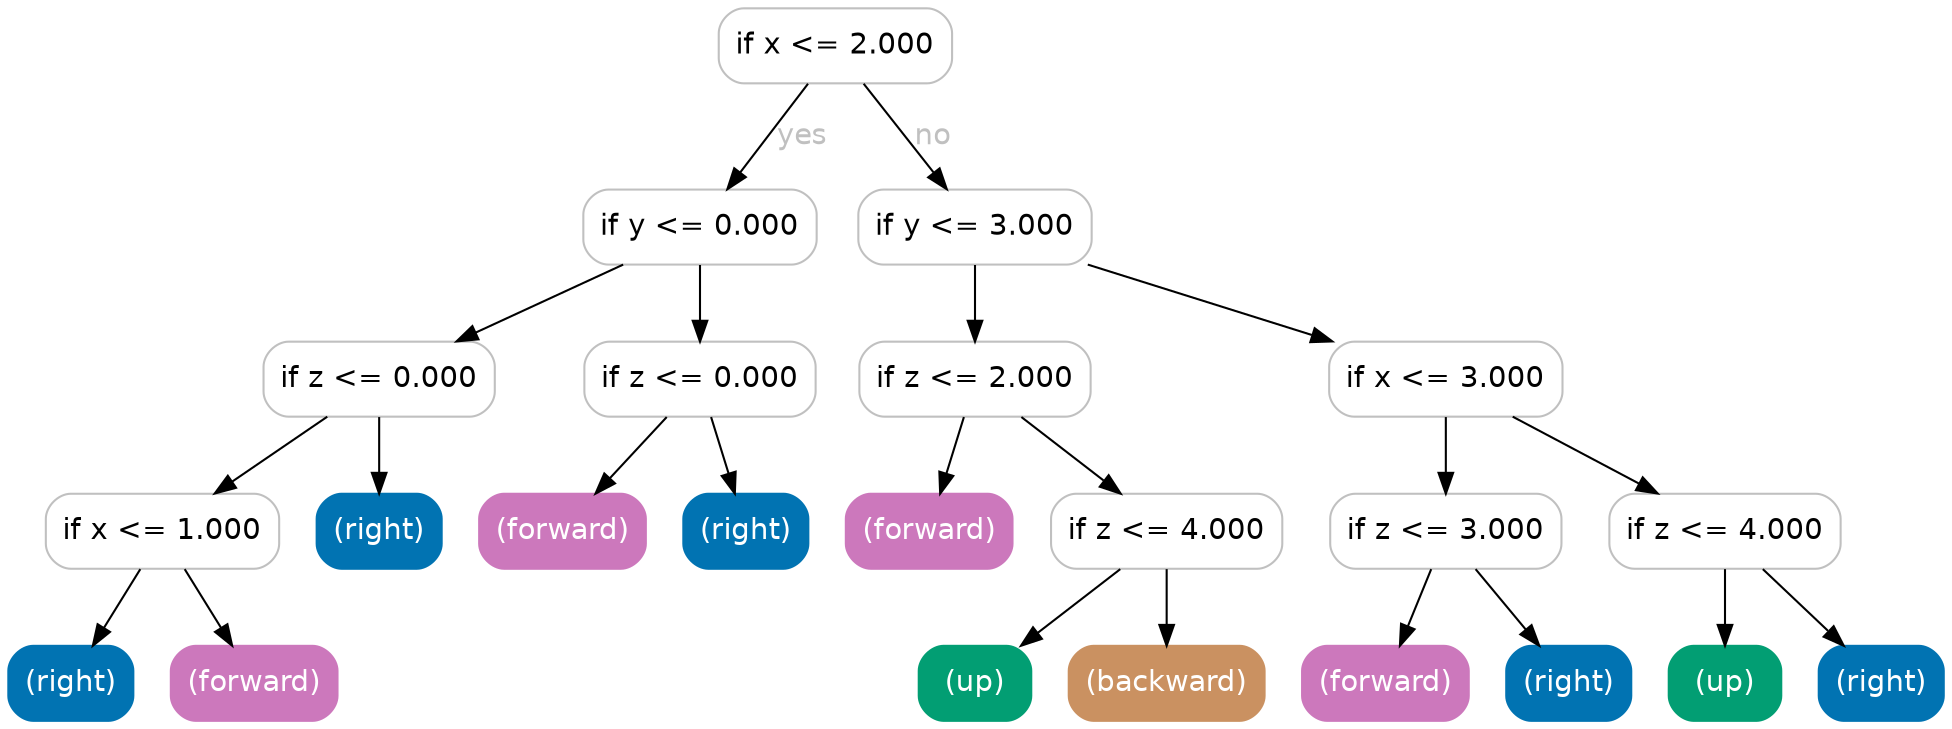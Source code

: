 digraph Tree {
	graph [bb="0,0,929,342"];
	node [color=gray,
		fillcolor=white,
		fontname=helvetica,
		label="\N",
		shape=box,
		style="filled, rounded"
	];
	edge [fontname=helvetica];
	0	[height=0.5,
		label="if x <= 2.000",
		pos="397,324",
		width=1.5556];
	1	[height=0.5,
		label="if y <= 0.000",
		pos="332,237",
		width=1.5556];
	0 -> 1	[fontcolor=gray,
		label=yes,
		lp="381.5,280.5",
		pos="e,345.13,255.18 383.85,305.8 374.51,293.59 361.82,276.99 351.33,263.28"];
	10	[height=0.5,
		label="if y <= 3.000",
		pos="464,237",
		width=1.5556];
	0 -> 10	[fontcolor=gray,
		label=no,
		lp="444,280.5",
		pos="e,450.46,255.18 410.56,305.8 420.18,293.59 433.27,276.99 444.08,263.28"];
	2	[height=0.5,
		label="if z <= 0.000",
		pos="178,164",
		width=1.5417];
	1 -> 2	[fontcolor=gray,
		pos="e,215.12,182.11 295.11,218.99 273.84,209.19 246.9,196.77 224.22,186.31"];
	7	[height=0.5,
		label="if z <= 0.000",
		pos="332,164",
		width=1.5417];
	1 -> 7	[fontcolor=gray,
		pos="e,332,182.03 332,218.81 332,210.79 332,201.05 332,192.07"];
	3	[height=0.5,
		label="if x <= 1.000",
		pos="74,91",
		width=1.5556];
	2 -> 3	[fontcolor=gray,
		pos="e,99.068,109.11 153.09,145.99 139.43,136.67 122.3,124.97 107.48,114.86"];
	6	[color="#0173b2",
		fillcolor="#0173b2",
		fontcolor=white,
		height=0.5,
		label="(right)",
		pos="178,91",
		width=0.83333];
	2 -> 6	[fontcolor=gray,
		pos="e,178,109.03 178,145.81 178,137.79 178,128.05 178,119.07"];
	4	[color="#0173b2",
		fillcolor="#0173b2",
		fontcolor=white,
		height=0.5,
		label="(right)",
		pos="30,18",
		width=0.83333];
	3 -> 4	[fontcolor=gray,
		pos="e,40.553,36.029 63.349,72.813 58.106,64.353 51.68,53.984 45.873,44.612"];
	5	[color="#cc78bc",
		fillcolor="#cc78bc",
		fontcolor=white,
		height=0.5,
		label="(forward)",
		pos="118,18",
		width=1.1111];
	3 -> 5	[fontcolor=gray,
		pos="e,107.45,36.029 84.651,72.813 89.894,64.353 96.32,53.984 102.13,44.612"];
	8	[color="#cc78bc",
		fillcolor="#cc78bc",
		fontcolor=white,
		height=0.5,
		label="(forward)",
		pos="266,91",
		width=1.1111];
	7 -> 8	[fontcolor=gray,
		pos="e,281.83,109.03 316.02,145.81 307.84,137 297.72,126.13 288.74,116.46"];
	9	[color="#0173b2",
		fillcolor="#0173b2",
		fontcolor=white,
		height=0.5,
		label="(right)",
		pos="354,91",
		width=0.83333];
	7 -> 9	[fontcolor=gray,
		pos="e,348.72,109.03 337.33,145.81 339.84,137.7 342.9,127.84 345.7,118.78"];
	11	[height=0.5,
		label="if z <= 2.000",
		pos="464,164",
		width=1.5417];
	10 -> 11	[fontcolor=gray,
		pos="e,464,182.03 464,218.81 464,210.79 464,201.05 464,192.07"];
	16	[height=0.5,
		label="if x <= 3.000",
		pos="690,164",
		width=1.5556];
	10 -> 16	[fontcolor=gray,
		pos="e,635.53,182.11 518.13,218.99 550.46,208.84 591.71,195.88 625.69,185.2"];
	12	[color="#cc78bc",
		fillcolor="#cc78bc",
		fontcolor=white,
		height=0.5,
		label="(forward)",
		pos="442,91",
		width=1.1111];
	11 -> 12	[fontcolor=gray,
		pos="e,447.28,109.03 458.67,145.81 456.16,137.7 453.1,127.84 450.3,118.78"];
	13	[height=0.5,
		label="if z <= 4.000",
		pos="556,91",
		width=1.5417];
	11 -> 13	[fontcolor=gray,
		pos="e,533.93,109.03 486.27,145.81 498.14,136.66 512.9,125.26 525.79,115.32"];
	14	[color="#029e73",
		fillcolor="#029e73",
		fontcolor=white,
		height=0.5,
		label="(up)",
		pos="464,18",
		width=0.75];
	13 -> 14	[fontcolor=gray,
		pos="e,486.07,36.029 533.73,72.813 521.86,63.656 507.1,52.26 494.21,42.316"];
	15	[color="#ca9161",
		fillcolor="#ca9161",
		fontcolor=white,
		height=0.5,
		label="(backward)",
		pos="556,18",
		width=1.3056];
	13 -> 15	[fontcolor=gray,
		pos="e,556,36.029 556,72.813 556,64.789 556,55.047 556,46.069"];
	17	[height=0.5,
		label="if z <= 3.000",
		pos="690,91",
		width=1.5417];
	16 -> 17	[fontcolor=gray,
		pos="e,690,109.03 690,145.81 690,137.79 690,128.05 690,119.07"];
	20	[height=0.5,
		label="if z <= 4.000",
		pos="824,91",
		width=1.5417];
	16 -> 20	[fontcolor=gray,
		pos="e,791.7,109.11 722.1,145.99 740.28,136.36 763.22,124.21 782.72,113.87"];
	18	[color="#cc78bc",
		fillcolor="#cc78bc",
		fontcolor=white,
		height=0.5,
		label="(forward)",
		pos="661,18",
		width=1.1111];
	17 -> 18	[fontcolor=gray,
		pos="e,667.96,36.029 682.98,72.813 679.63,64.615 675.55,54.623 671.82,45.485"];
	19	[color="#0173b2",
		fillcolor="#0173b2",
		fontcolor=white,
		height=0.5,
		label="(right)",
		pos="749,18",
		width=0.83333];
	17 -> 19	[fontcolor=gray,
		pos="e,734.85,36.029 704.28,72.813 711.53,64.092 720.46,53.34 728.44,43.746"];
	21	[color="#029e73",
		fillcolor="#029e73",
		fontcolor=white,
		height=0.5,
		label="(up)",
		pos="824,18",
		width=0.75];
	20 -> 21	[fontcolor=gray,
		pos="e,824,36.029 824,72.813 824,64.789 824,55.047 824,46.069"];
	22	[color="#0173b2",
		fillcolor="#0173b2",
		fontcolor=white,
		height=0.5,
		label="(right)",
		pos="899,18",
		width=0.83333];
	20 -> 22	[fontcolor=gray,
		pos="e,881.01,36.029 842.16,72.813 851.55,63.917 863.18,52.909 873.47,43.172"];
}
